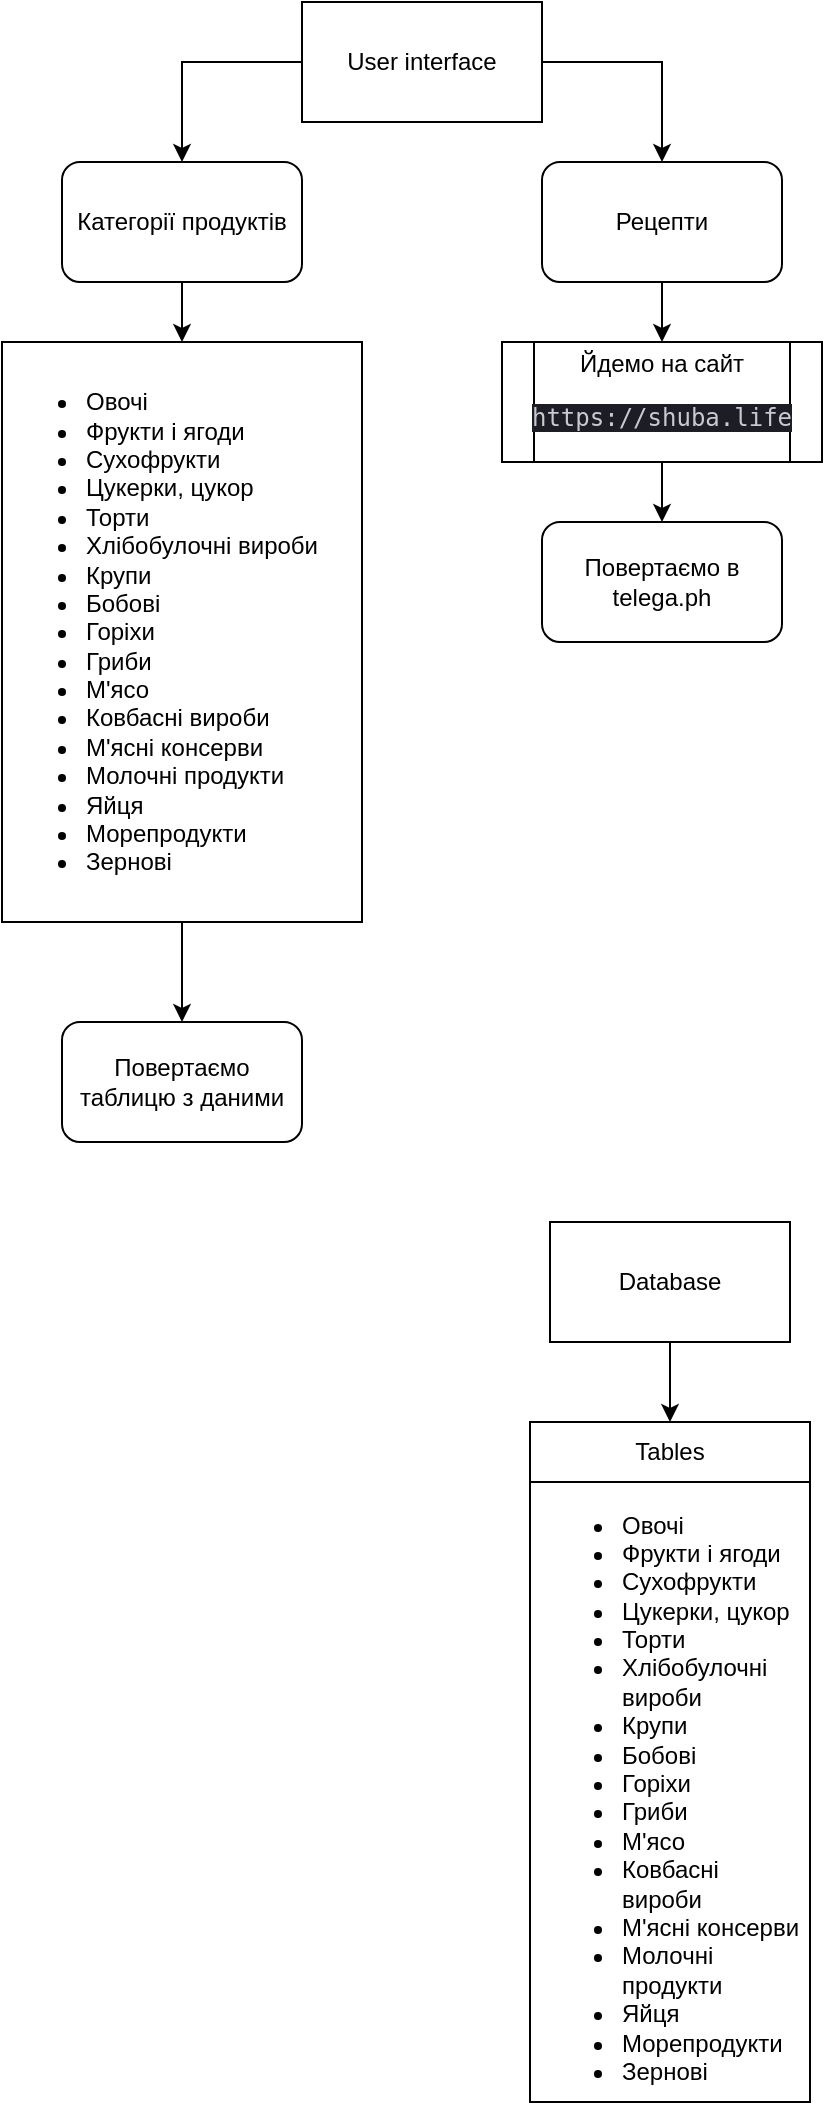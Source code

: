 <mxfile version="21.1.7" type="device">
  <diagram name="Страница 1" id="_abEsOWJFat0BePLmzT0">
    <mxGraphModel dx="1509" dy="838" grid="1" gridSize="10" guides="1" tooltips="1" connect="1" arrows="1" fold="1" page="1" pageScale="1" pageWidth="827" pageHeight="1169" math="0" shadow="0">
      <root>
        <mxCell id="0" />
        <mxCell id="1" parent="0" />
        <mxCell id="SerDwOsFNLGhKJ1Ye8mp-30" style="edgeStyle=orthogonalEdgeStyle;rounded=0;orthogonalLoop=1;jettySize=auto;html=1;exitX=0;exitY=0.5;exitDx=0;exitDy=0;entryX=0.5;entryY=0;entryDx=0;entryDy=0;" edge="1" parent="1" source="SerDwOsFNLGhKJ1Ye8mp-1" target="SerDwOsFNLGhKJ1Ye8mp-3">
          <mxGeometry relative="1" as="geometry" />
        </mxCell>
        <mxCell id="SerDwOsFNLGhKJ1Ye8mp-31" style="edgeStyle=orthogonalEdgeStyle;rounded=0;orthogonalLoop=1;jettySize=auto;html=1;exitX=1;exitY=0.5;exitDx=0;exitDy=0;entryX=0.5;entryY=0;entryDx=0;entryDy=0;" edge="1" parent="1" source="SerDwOsFNLGhKJ1Ye8mp-1" target="SerDwOsFNLGhKJ1Ye8mp-4">
          <mxGeometry relative="1" as="geometry" />
        </mxCell>
        <mxCell id="SerDwOsFNLGhKJ1Ye8mp-1" value="User interface" style="rounded=0;whiteSpace=wrap;html=1;" vertex="1" parent="1">
          <mxGeometry x="230" y="30" width="120" height="60" as="geometry" />
        </mxCell>
        <mxCell id="SerDwOsFNLGhKJ1Ye8mp-29" style="edgeStyle=orthogonalEdgeStyle;rounded=0;orthogonalLoop=1;jettySize=auto;html=1;entryX=0.5;entryY=0;entryDx=0;entryDy=0;" edge="1" parent="1" source="SerDwOsFNLGhKJ1Ye8mp-3" target="SerDwOsFNLGhKJ1Ye8mp-28">
          <mxGeometry relative="1" as="geometry" />
        </mxCell>
        <mxCell id="SerDwOsFNLGhKJ1Ye8mp-3" value="Категорії продуктів" style="rounded=1;whiteSpace=wrap;html=1;" vertex="1" parent="1">
          <mxGeometry x="110" y="110" width="120" height="60" as="geometry" />
        </mxCell>
        <mxCell id="SerDwOsFNLGhKJ1Ye8mp-35" value="" style="edgeStyle=orthogonalEdgeStyle;rounded=0;orthogonalLoop=1;jettySize=auto;html=1;" edge="1" parent="1" source="SerDwOsFNLGhKJ1Ye8mp-4" target="SerDwOsFNLGhKJ1Ye8mp-34">
          <mxGeometry relative="1" as="geometry" />
        </mxCell>
        <mxCell id="SerDwOsFNLGhKJ1Ye8mp-4" value="Рецепти" style="rounded=1;whiteSpace=wrap;html=1;" vertex="1" parent="1">
          <mxGeometry x="350" y="110" width="120" height="60" as="geometry" />
        </mxCell>
        <mxCell id="SerDwOsFNLGhKJ1Ye8mp-39" value="" style="edgeStyle=orthogonalEdgeStyle;rounded=0;orthogonalLoop=1;jettySize=auto;html=1;" edge="1" parent="1" source="SerDwOsFNLGhKJ1Ye8mp-28" target="SerDwOsFNLGhKJ1Ye8mp-38">
          <mxGeometry relative="1" as="geometry" />
        </mxCell>
        <mxCell id="SerDwOsFNLGhKJ1Ye8mp-28" value="&lt;ul&gt;&lt;li&gt;Овочі&lt;/li&gt;&lt;li&gt;Фрукти і ягоди&lt;/li&gt;&lt;li&gt;Сухофрукти&lt;/li&gt;&lt;li&gt;Цукерки, цукор&lt;/li&gt;&lt;li&gt;Торти&lt;/li&gt;&lt;li&gt;Хлібобулочні вироби&lt;/li&gt;&lt;li&gt;Крупи&lt;/li&gt;&lt;li&gt;Бобові&lt;/li&gt;&lt;li&gt;Горіхи&lt;/li&gt;&lt;li&gt;Гриби&lt;/li&gt;&lt;li&gt;М&#39;ясо&lt;/li&gt;&lt;li&gt;Ковбасні вироби&lt;/li&gt;&lt;li&gt;М&#39;ясні консерви&lt;/li&gt;&lt;li&gt;Молочні продукти&lt;/li&gt;&lt;li&gt;Яйця&lt;/li&gt;&lt;li&gt;Морепродукти&lt;/li&gt;&lt;li&gt;Зернові&lt;/li&gt;&lt;/ul&gt;" style="text;strokeColor=default;fillColor=none;html=1;whiteSpace=wrap;verticalAlign=middle;overflow=hidden;" vertex="1" parent="1">
          <mxGeometry x="80" y="200" width="180" height="290" as="geometry" />
        </mxCell>
        <mxCell id="SerDwOsFNLGhKJ1Ye8mp-37" value="" style="edgeStyle=orthogonalEdgeStyle;rounded=0;orthogonalLoop=1;jettySize=auto;html=1;" edge="1" parent="1" source="SerDwOsFNLGhKJ1Ye8mp-34" target="SerDwOsFNLGhKJ1Ye8mp-36">
          <mxGeometry relative="1" as="geometry" />
        </mxCell>
        <mxCell id="SerDwOsFNLGhKJ1Ye8mp-34" value="Йдемо на сайт&lt;br&gt;&lt;pre style=&quot;background-color:#1d1d26;color:#c9c9d1;font-family:&#39;JetBrains Mono&#39;,monospace;font-size:9,8pt;&quot;&gt;https://shuba.life&lt;/pre&gt;" style="shape=process;whiteSpace=wrap;html=1;backgroundOutline=1;" vertex="1" parent="1">
          <mxGeometry x="330" y="200" width="160" height="60" as="geometry" />
        </mxCell>
        <mxCell id="SerDwOsFNLGhKJ1Ye8mp-36" value="Повертаємо в telega.ph" style="rounded=1;whiteSpace=wrap;html=1;" vertex="1" parent="1">
          <mxGeometry x="350" y="290" width="120" height="60" as="geometry" />
        </mxCell>
        <mxCell id="SerDwOsFNLGhKJ1Ye8mp-38" value="Повертаємо таблицю з даними" style="rounded=1;whiteSpace=wrap;html=1;" vertex="1" parent="1">
          <mxGeometry x="110" y="540" width="120" height="60" as="geometry" />
        </mxCell>
        <mxCell id="SerDwOsFNLGhKJ1Ye8mp-49" style="edgeStyle=orthogonalEdgeStyle;rounded=0;orthogonalLoop=1;jettySize=auto;html=1;exitX=0.5;exitY=1;exitDx=0;exitDy=0;entryX=0.5;entryY=0;entryDx=0;entryDy=0;" edge="1" parent="1" source="SerDwOsFNLGhKJ1Ye8mp-40" target="SerDwOsFNLGhKJ1Ye8mp-44">
          <mxGeometry relative="1" as="geometry" />
        </mxCell>
        <mxCell id="SerDwOsFNLGhKJ1Ye8mp-40" value="Database" style="rounded=0;whiteSpace=wrap;html=1;" vertex="1" parent="1">
          <mxGeometry x="354" y="640" width="120" height="60" as="geometry" />
        </mxCell>
        <mxCell id="SerDwOsFNLGhKJ1Ye8mp-44" value="Tables" style="swimlane;fontStyle=0;childLayout=stackLayout;horizontal=1;startSize=30;horizontalStack=0;resizeParent=1;resizeParentMax=0;resizeLast=0;collapsible=1;marginBottom=0;whiteSpace=wrap;html=1;" vertex="1" parent="1">
          <mxGeometry x="344" y="740" width="140" height="340" as="geometry" />
        </mxCell>
        <mxCell id="SerDwOsFNLGhKJ1Ye8mp-46" value="&lt;ul style=&quot;border-color: var(--border-color);&quot;&gt;&lt;li style=&quot;border-color: var(--border-color);&quot;&gt;Овочі&lt;/li&gt;&lt;li style=&quot;border-color: var(--border-color);&quot;&gt;Фрукти і ягоди&lt;/li&gt;&lt;li style=&quot;border-color: var(--border-color);&quot;&gt;Сухофрукти&lt;/li&gt;&lt;li style=&quot;border-color: var(--border-color);&quot;&gt;Цукерки, цукор&lt;/li&gt;&lt;li style=&quot;border-color: var(--border-color);&quot;&gt;Торти&lt;/li&gt;&lt;li style=&quot;border-color: var(--border-color);&quot;&gt;Хлібобулочні вироби&lt;/li&gt;&lt;li style=&quot;border-color: var(--border-color);&quot;&gt;Крупи&lt;/li&gt;&lt;li style=&quot;border-color: var(--border-color);&quot;&gt;Бобові&lt;/li&gt;&lt;li style=&quot;border-color: var(--border-color);&quot;&gt;Горіхи&lt;/li&gt;&lt;li style=&quot;border-color: var(--border-color);&quot;&gt;Гриби&lt;/li&gt;&lt;li style=&quot;border-color: var(--border-color);&quot;&gt;М&#39;ясо&lt;/li&gt;&lt;li style=&quot;border-color: var(--border-color);&quot;&gt;Ковбасні вироби&lt;/li&gt;&lt;li style=&quot;border-color: var(--border-color);&quot;&gt;М&#39;ясні консерви&lt;/li&gt;&lt;li style=&quot;border-color: var(--border-color);&quot;&gt;Молочні продукти&lt;/li&gt;&lt;li style=&quot;border-color: var(--border-color);&quot;&gt;Яйця&lt;/li&gt;&lt;li style=&quot;border-color: var(--border-color);&quot;&gt;Морепродукти&lt;/li&gt;&lt;li style=&quot;border-color: var(--border-color);&quot;&gt;Зернові&lt;/li&gt;&lt;/ul&gt;" style="text;strokeColor=none;fillColor=none;align=left;verticalAlign=middle;spacingLeft=4;spacingRight=4;overflow=hidden;points=[[0,0.5],[1,0.5]];portConstraint=eastwest;rotatable=0;whiteSpace=wrap;html=1;" vertex="1" parent="SerDwOsFNLGhKJ1Ye8mp-44">
          <mxGeometry y="30" width="140" height="310" as="geometry" />
        </mxCell>
      </root>
    </mxGraphModel>
  </diagram>
</mxfile>

